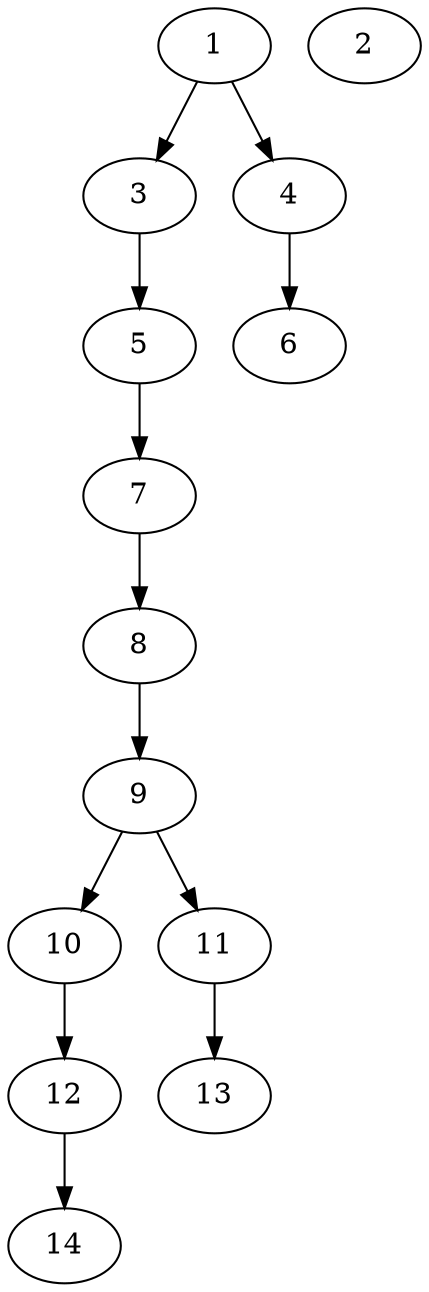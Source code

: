 // DAG (tier=1-easy, mode=data, n=14, ccr=0.331, fat=0.401, density=0.272, regular=0.604, jump=0.080, mindata=1048576, maxdata=8388608)
// DAG automatically generated by daggen at Sun Aug 24 16:33:33 2025
// /home/ermia/Project/Environments/daggen/bin/daggen --dot --ccr 0.331 --fat 0.401 --regular 0.604 --density 0.272 --jump 0.080 --mindata 1048576 --maxdata 8388608 -n 14 
digraph G {
  1 [size="492465480641766", alpha="0.15", expect_size="246232740320883"]
  1 -> 3 [size ="13808395354112"]
  1 -> 4 [size ="13808395354112"]
  2 [size="721837471959362816", alpha="0.01", expect_size="360918735979681408"]
  3 [size="5094382267133695", alpha="0.07", expect_size="2547191133566847"]
  3 -> 5 [size ="558149866094592"]
  4 [size="255531449424231268352", alpha="0.02", expect_size="127765724712115634176"]
  4 -> 6 [size ="322146110799872"]
  5 [size="4646394550941131", alpha="0.02", expect_size="2323197275470565"]
  5 -> 7 [size ="342524480716800"]
  6 [size="7734231693948942", alpha="0.16", expect_size="3867115846974471"]
  7 [size="570630428688384000000", alpha="0.05", expect_size="285315214344192000000"]
  7 -> 8 [size ="550376570880000"]
  8 [size="15533971101732904", alpha="0.18", expect_size="7766985550866452"]
  8 -> 9 [size ="430768073474048"]
  9 [size="1368899970621789696", alpha="0.17", expect_size="684449985310894848"]
  9 -> 10 [size ="558013022732288"]
  9 -> 11 [size ="558013022732288"]
  10 [size="211249013149297088", alpha="0.06", expect_size="105624506574648544"]
  10 -> 12 [size ="83288819499008"]
  11 [size="1216238206389704960", alpha="0.13", expect_size="608119103194852480"]
  11 -> 13 [size ="491050665771008"]
  12 [size="84184313939099648000", alpha="0.04", expect_size="42092156969549824000"]
  12 -> 14 [size ="153665876787200"]
  13 [size="14888038636768948", alpha="0.00", expect_size="7444019318384474"]
  14 [size="109850485236267220992", alpha="0.10", expect_size="54925242618133610496"]
}